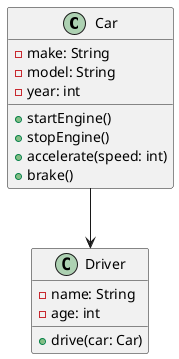 @startuml car
class Car {
    - make: String
    - model: String
    - year: int
    + startEngine()
    + stopEngine()
    + accelerate(speed: int)
    + brake()
}

class Driver {
    - name: String
    - age: int
    + drive(car: Car)
}

Car --> Driver
@enduml
